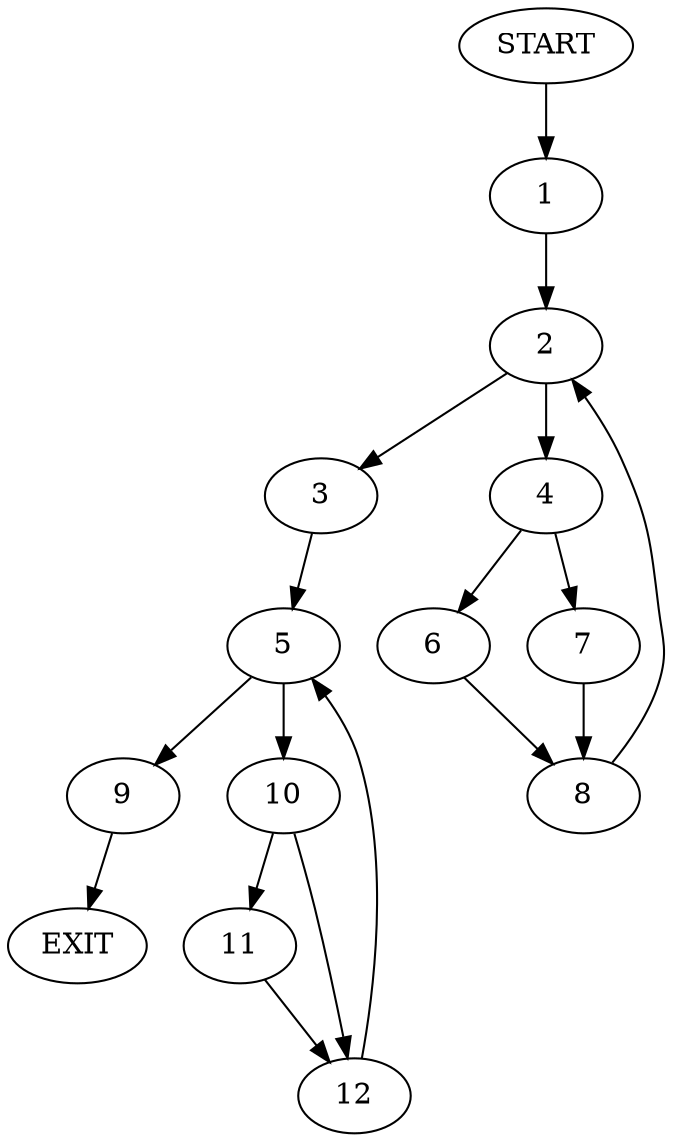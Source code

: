 digraph {
0 [label="START"]
13 [label="EXIT"]
0 -> 1
1 -> 2
2 -> 3
2 -> 4
3 -> 5
4 -> 6
4 -> 7
7 -> 8
6 -> 8
8 -> 2
5 -> 9
5 -> 10
10 -> 11
10 -> 12
9 -> 13
11 -> 12
12 -> 5
}
